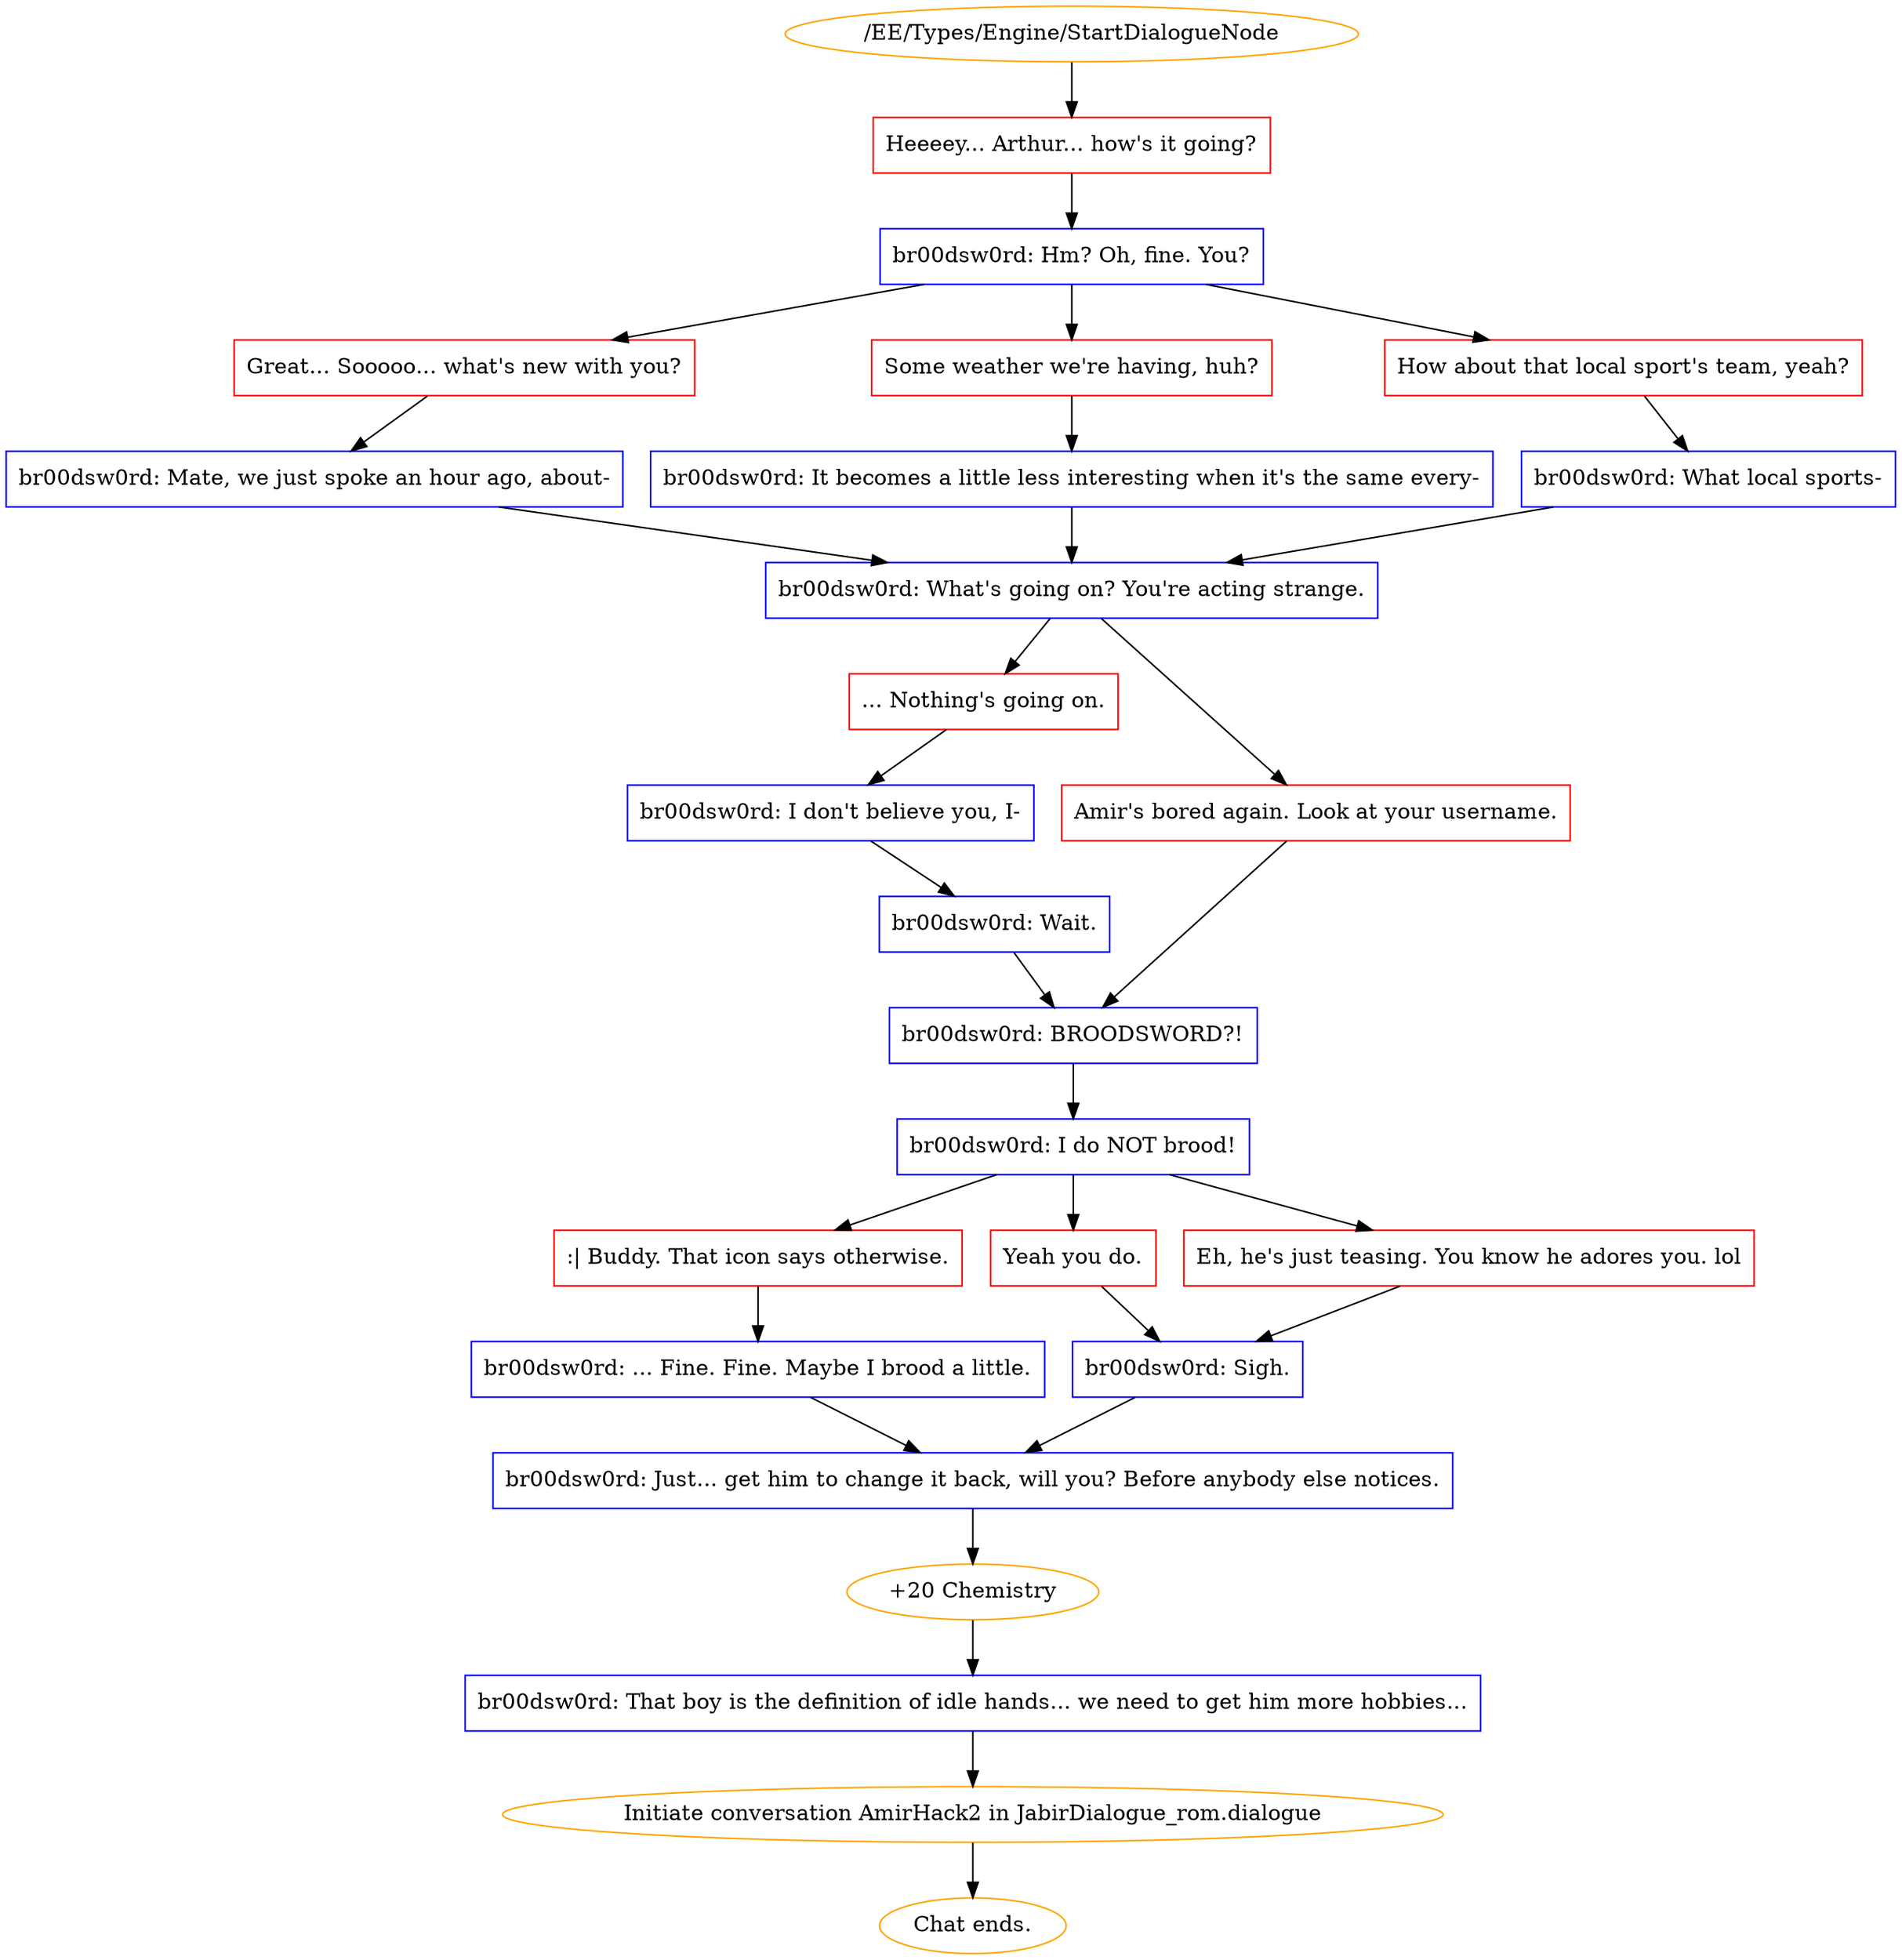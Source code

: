 digraph {
	2929 [label="/EE/Types/Engine/StartDialogueNode",color=orange];
		2929 -> 2930;
	2930 [label="Heeeey... Arthur... how's it going?",shape=box,color=red];
		2930 -> 2927;
	2927 [label="br00dsw0rd: Hm? Oh, fine. You?",shape=box,color=blue];
		2927 -> 2931;
		2927 -> 2932;
		2927 -> 2933;
	2931 [label="Great... Sooooo... what's new with you?",shape=box,color=red];
		2931 -> 2928;
	2932 [label="Some weather we're having, huh?",shape=box,color=red];
		2932 -> 2934;
	2933 [label="How about that local sport's team, yeah?",shape=box,color=red];
		2933 -> 2935;
	2928 [label="br00dsw0rd: Mate, we just spoke an hour ago, about-",shape=box,color=blue];
		2928 -> 2936;
	2934 [label="br00dsw0rd: It becomes a little less interesting when it's the same every-",shape=box,color=blue];
		2934 -> 2936;
	2935 [label="br00dsw0rd: What local sports-",shape=box,color=blue];
		2935 -> 2936;
	2936 [label="br00dsw0rd: What's going on? You're acting strange.",shape=box,color=blue];
		2936 -> 2937;
		2936 -> 2938;
	2937 [label="... Nothing's going on.",shape=box,color=red];
		2937 -> 2939;
	2938 [label="Amir's bored again. Look at your username.",shape=box,color=red];
		2938 -> 2941;
	2939 [label="br00dsw0rd: I don't believe you, I-",shape=box,color=blue];
		2939 -> 2940;
	2941 [label="br00dsw0rd: BROODSWORD?!",shape=box,color=blue];
		2941 -> 2942;
	2940 [label="br00dsw0rd: Wait.",shape=box,color=blue];
		2940 -> 2941;
	2942 [label="br00dsw0rd: I do NOT brood!",shape=box,color=blue];
		2942 -> 2943;
		2942 -> 2944;
		2942 -> 2945;
	2943 [label=":| Buddy. That icon says otherwise.",shape=box,color=red];
		2943 -> 2946;
	2944 [label="Yeah you do.",shape=box,color=red];
		2944 -> 2947;
	2945 [label="Eh, he's just teasing. You know he adores you. lol",shape=box,color=red];
		2945 -> 2947;
	2946 [label="br00dsw0rd: ... Fine. Fine. Maybe I brood a little.",shape=box,color=blue];
		2946 -> 2948;
	2947 [label="br00dsw0rd: Sigh.",shape=box,color=blue];
		2947 -> 2948;
	2948 [label="br00dsw0rd: Just... get him to change it back, will you? Before anybody else notices.",shape=box,color=blue];
		2948 -> 2950;
	2950 [label="+20 Chemistry",color=orange];
		2950 -> 2949;
	2949 [label="br00dsw0rd: That boy is the definition of idle hands... we need to get him more hobbies...",shape=box,color=blue];
		2949 -> 241;
	241 [label="Initiate conversation AmirHack2 in JabirDialogue_rom.dialogue",color=orange];
		241 -> "Chat ends.";
	"Chat ends." [color=orange];
}